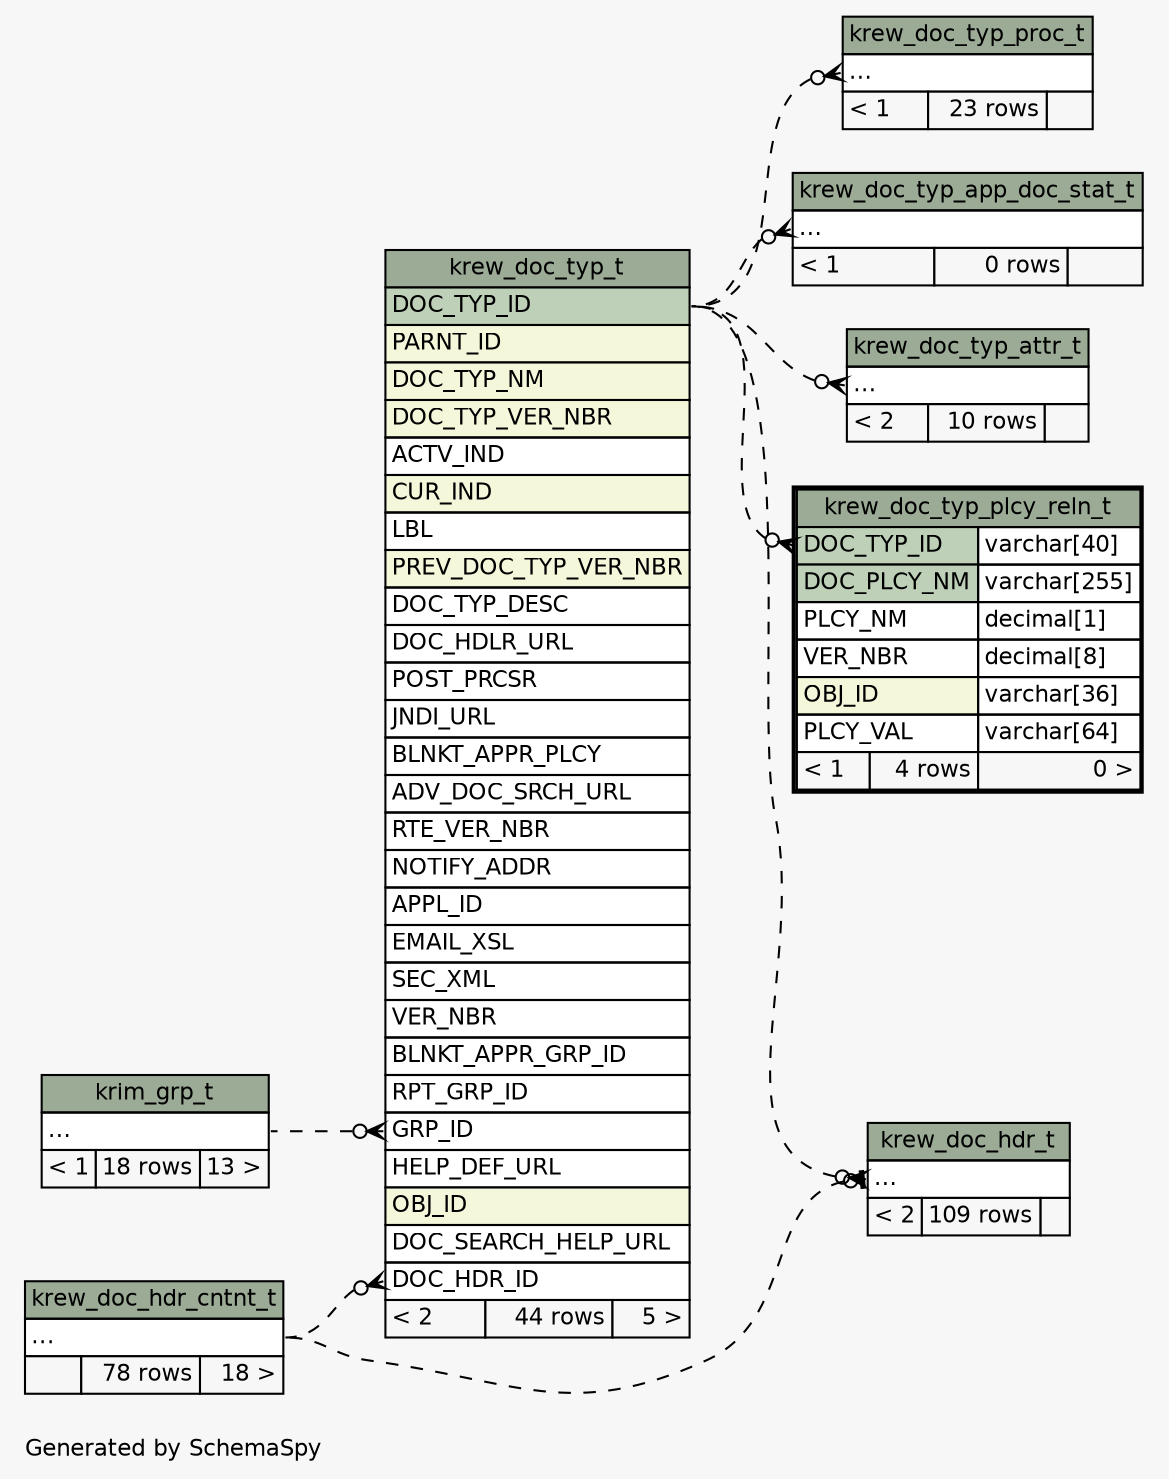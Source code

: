 // dot 2.28.0 on Mac OS X 10.7.2
// SchemaSpy rev 590
digraph "impliedTwoDegreesRelationshipsDiagram" {
  graph [
    rankdir="RL"
    bgcolor="#f7f7f7"
    label="\nGenerated by SchemaSpy"
    labeljust="l"
    nodesep="0.18"
    ranksep="0.46"
    fontname="Helvetica"
    fontsize="11"
  ];
  node [
    fontname="Helvetica"
    fontsize="11"
    shape="plaintext"
  ];
  edge [
    arrowsize="0.8"
  ];
  "krew_doc_hdr_t":"elipses":w -> "krew_doc_hdr_cntnt_t":"elipses":e [arrowhead=none dir=back arrowtail=teeodot style=dashed];
  "krew_doc_hdr_t":"elipses":w -> "krew_doc_typ_t":"DOC_TYP_ID":e [arrowhead=none dir=back arrowtail=crowodot style=dashed];
  "krew_doc_typ_app_doc_stat_t":"elipses":w -> "krew_doc_typ_t":"DOC_TYP_ID":e [arrowhead=none dir=back arrowtail=crowodot style=dashed];
  "krew_doc_typ_attr_t":"elipses":w -> "krew_doc_typ_t":"DOC_TYP_ID":e [arrowhead=none dir=back arrowtail=crowodot style=dashed];
  "krew_doc_typ_plcy_reln_t":"DOC_TYP_ID":w -> "krew_doc_typ_t":"DOC_TYP_ID":e [arrowhead=none dir=back arrowtail=crowodot style=dashed];
  "krew_doc_typ_proc_t":"elipses":w -> "krew_doc_typ_t":"DOC_TYP_ID":e [arrowhead=none dir=back arrowtail=crowodot style=dashed];
  "krew_doc_typ_t":"DOC_HDR_ID":w -> "krew_doc_hdr_cntnt_t":"elipses":e [arrowhead=none dir=back arrowtail=crowodot style=dashed];
  "krew_doc_typ_t":"GRP_ID":w -> "krim_grp_t":"elipses":e [arrowhead=none dir=back arrowtail=crowodot style=dashed];
  "krew_doc_hdr_cntnt_t" [
    label=<
    <TABLE BORDER="0" CELLBORDER="1" CELLSPACING="0" BGCOLOR="#ffffff">
      <TR><TD COLSPAN="3" BGCOLOR="#9bab96" ALIGN="CENTER">krew_doc_hdr_cntnt_t</TD></TR>
      <TR><TD PORT="elipses" COLSPAN="3" ALIGN="LEFT">...</TD></TR>
      <TR><TD ALIGN="LEFT" BGCOLOR="#f7f7f7">  </TD><TD ALIGN="RIGHT" BGCOLOR="#f7f7f7">78 rows</TD><TD ALIGN="RIGHT" BGCOLOR="#f7f7f7">18 &gt;</TD></TR>
    </TABLE>>
    URL="krew_doc_hdr_cntnt_t.html"
    tooltip="krew_doc_hdr_cntnt_t"
  ];
  "krew_doc_hdr_t" [
    label=<
    <TABLE BORDER="0" CELLBORDER="1" CELLSPACING="0" BGCOLOR="#ffffff">
      <TR><TD COLSPAN="3" BGCOLOR="#9bab96" ALIGN="CENTER">krew_doc_hdr_t</TD></TR>
      <TR><TD PORT="elipses" COLSPAN="3" ALIGN="LEFT">...</TD></TR>
      <TR><TD ALIGN="LEFT" BGCOLOR="#f7f7f7">&lt; 2</TD><TD ALIGN="RIGHT" BGCOLOR="#f7f7f7">109 rows</TD><TD ALIGN="RIGHT" BGCOLOR="#f7f7f7">  </TD></TR>
    </TABLE>>
    URL="krew_doc_hdr_t.html"
    tooltip="krew_doc_hdr_t"
  ];
  "krew_doc_typ_app_doc_stat_t" [
    label=<
    <TABLE BORDER="0" CELLBORDER="1" CELLSPACING="0" BGCOLOR="#ffffff">
      <TR><TD COLSPAN="3" BGCOLOR="#9bab96" ALIGN="CENTER">krew_doc_typ_app_doc_stat_t</TD></TR>
      <TR><TD PORT="elipses" COLSPAN="3" ALIGN="LEFT">...</TD></TR>
      <TR><TD ALIGN="LEFT" BGCOLOR="#f7f7f7">&lt; 1</TD><TD ALIGN="RIGHT" BGCOLOR="#f7f7f7">0 rows</TD><TD ALIGN="RIGHT" BGCOLOR="#f7f7f7">  </TD></TR>
    </TABLE>>
    URL="krew_doc_typ_app_doc_stat_t.html"
    tooltip="krew_doc_typ_app_doc_stat_t"
  ];
  "krew_doc_typ_attr_t" [
    label=<
    <TABLE BORDER="0" CELLBORDER="1" CELLSPACING="0" BGCOLOR="#ffffff">
      <TR><TD COLSPAN="3" BGCOLOR="#9bab96" ALIGN="CENTER">krew_doc_typ_attr_t</TD></TR>
      <TR><TD PORT="elipses" COLSPAN="3" ALIGN="LEFT">...</TD></TR>
      <TR><TD ALIGN="LEFT" BGCOLOR="#f7f7f7">&lt; 2</TD><TD ALIGN="RIGHT" BGCOLOR="#f7f7f7">10 rows</TD><TD ALIGN="RIGHT" BGCOLOR="#f7f7f7">  </TD></TR>
    </TABLE>>
    URL="krew_doc_typ_attr_t.html"
    tooltip="krew_doc_typ_attr_t"
  ];
  "krew_doc_typ_plcy_reln_t" [
    label=<
    <TABLE BORDER="2" CELLBORDER="1" CELLSPACING="0" BGCOLOR="#ffffff">
      <TR><TD COLSPAN="3" BGCOLOR="#9bab96" ALIGN="CENTER">krew_doc_typ_plcy_reln_t</TD></TR>
      <TR><TD PORT="DOC_TYP_ID" COLSPAN="2" BGCOLOR="#bed1b8" ALIGN="LEFT">DOC_TYP_ID</TD><TD PORT="DOC_TYP_ID.type" ALIGN="LEFT">varchar[40]</TD></TR>
      <TR><TD PORT="DOC_PLCY_NM" COLSPAN="2" BGCOLOR="#bed1b8" ALIGN="LEFT">DOC_PLCY_NM</TD><TD PORT="DOC_PLCY_NM.type" ALIGN="LEFT">varchar[255]</TD></TR>
      <TR><TD PORT="PLCY_NM" COLSPAN="2" ALIGN="LEFT">PLCY_NM</TD><TD PORT="PLCY_NM.type" ALIGN="LEFT">decimal[1]</TD></TR>
      <TR><TD PORT="VER_NBR" COLSPAN="2" ALIGN="LEFT">VER_NBR</TD><TD PORT="VER_NBR.type" ALIGN="LEFT">decimal[8]</TD></TR>
      <TR><TD PORT="OBJ_ID" COLSPAN="2" BGCOLOR="#f4f7da" ALIGN="LEFT">OBJ_ID</TD><TD PORT="OBJ_ID.type" ALIGN="LEFT">varchar[36]</TD></TR>
      <TR><TD PORT="PLCY_VAL" COLSPAN="2" ALIGN="LEFT">PLCY_VAL</TD><TD PORT="PLCY_VAL.type" ALIGN="LEFT">varchar[64]</TD></TR>
      <TR><TD ALIGN="LEFT" BGCOLOR="#f7f7f7">&lt; 1</TD><TD ALIGN="RIGHT" BGCOLOR="#f7f7f7">4 rows</TD><TD ALIGN="RIGHT" BGCOLOR="#f7f7f7">0 &gt;</TD></TR>
    </TABLE>>
    URL="krew_doc_typ_plcy_reln_t.html"
    tooltip="krew_doc_typ_plcy_reln_t"
  ];
  "krew_doc_typ_proc_t" [
    label=<
    <TABLE BORDER="0" CELLBORDER="1" CELLSPACING="0" BGCOLOR="#ffffff">
      <TR><TD COLSPAN="3" BGCOLOR="#9bab96" ALIGN="CENTER">krew_doc_typ_proc_t</TD></TR>
      <TR><TD PORT="elipses" COLSPAN="3" ALIGN="LEFT">...</TD></TR>
      <TR><TD ALIGN="LEFT" BGCOLOR="#f7f7f7">&lt; 1</TD><TD ALIGN="RIGHT" BGCOLOR="#f7f7f7">23 rows</TD><TD ALIGN="RIGHT" BGCOLOR="#f7f7f7">  </TD></TR>
    </TABLE>>
    URL="krew_doc_typ_proc_t.html"
    tooltip="krew_doc_typ_proc_t"
  ];
  "krew_doc_typ_t" [
    label=<
    <TABLE BORDER="0" CELLBORDER="1" CELLSPACING="0" BGCOLOR="#ffffff">
      <TR><TD COLSPAN="3" BGCOLOR="#9bab96" ALIGN="CENTER">krew_doc_typ_t</TD></TR>
      <TR><TD PORT="DOC_TYP_ID" COLSPAN="3" BGCOLOR="#bed1b8" ALIGN="LEFT">DOC_TYP_ID</TD></TR>
      <TR><TD PORT="PARNT_ID" COLSPAN="3" BGCOLOR="#f4f7da" ALIGN="LEFT">PARNT_ID</TD></TR>
      <TR><TD PORT="DOC_TYP_NM" COLSPAN="3" BGCOLOR="#f4f7da" ALIGN="LEFT">DOC_TYP_NM</TD></TR>
      <TR><TD PORT="DOC_TYP_VER_NBR" COLSPAN="3" BGCOLOR="#f4f7da" ALIGN="LEFT">DOC_TYP_VER_NBR</TD></TR>
      <TR><TD PORT="ACTV_IND" COLSPAN="3" ALIGN="LEFT">ACTV_IND</TD></TR>
      <TR><TD PORT="CUR_IND" COLSPAN="3" BGCOLOR="#f4f7da" ALIGN="LEFT">CUR_IND</TD></TR>
      <TR><TD PORT="LBL" COLSPAN="3" ALIGN="LEFT">LBL</TD></TR>
      <TR><TD PORT="PREV_DOC_TYP_VER_NBR" COLSPAN="3" BGCOLOR="#f4f7da" ALIGN="LEFT">PREV_DOC_TYP_VER_NBR</TD></TR>
      <TR><TD PORT="DOC_TYP_DESC" COLSPAN="3" ALIGN="LEFT">DOC_TYP_DESC</TD></TR>
      <TR><TD PORT="DOC_HDLR_URL" COLSPAN="3" ALIGN="LEFT">DOC_HDLR_URL</TD></TR>
      <TR><TD PORT="POST_PRCSR" COLSPAN="3" ALIGN="LEFT">POST_PRCSR</TD></TR>
      <TR><TD PORT="JNDI_URL" COLSPAN="3" ALIGN="LEFT">JNDI_URL</TD></TR>
      <TR><TD PORT="BLNKT_APPR_PLCY" COLSPAN="3" ALIGN="LEFT">BLNKT_APPR_PLCY</TD></TR>
      <TR><TD PORT="ADV_DOC_SRCH_URL" COLSPAN="3" ALIGN="LEFT">ADV_DOC_SRCH_URL</TD></TR>
      <TR><TD PORT="RTE_VER_NBR" COLSPAN="3" ALIGN="LEFT">RTE_VER_NBR</TD></TR>
      <TR><TD PORT="NOTIFY_ADDR" COLSPAN="3" ALIGN="LEFT">NOTIFY_ADDR</TD></TR>
      <TR><TD PORT="APPL_ID" COLSPAN="3" ALIGN="LEFT">APPL_ID</TD></TR>
      <TR><TD PORT="EMAIL_XSL" COLSPAN="3" ALIGN="LEFT">EMAIL_XSL</TD></TR>
      <TR><TD PORT="SEC_XML" COLSPAN="3" ALIGN="LEFT">SEC_XML</TD></TR>
      <TR><TD PORT="VER_NBR" COLSPAN="3" ALIGN="LEFT">VER_NBR</TD></TR>
      <TR><TD PORT="BLNKT_APPR_GRP_ID" COLSPAN="3" ALIGN="LEFT">BLNKT_APPR_GRP_ID</TD></TR>
      <TR><TD PORT="RPT_GRP_ID" COLSPAN="3" ALIGN="LEFT">RPT_GRP_ID</TD></TR>
      <TR><TD PORT="GRP_ID" COLSPAN="3" ALIGN="LEFT">GRP_ID</TD></TR>
      <TR><TD PORT="HELP_DEF_URL" COLSPAN="3" ALIGN="LEFT">HELP_DEF_URL</TD></TR>
      <TR><TD PORT="OBJ_ID" COLSPAN="3" BGCOLOR="#f4f7da" ALIGN="LEFT">OBJ_ID</TD></TR>
      <TR><TD PORT="DOC_SEARCH_HELP_URL" COLSPAN="3" ALIGN="LEFT">DOC_SEARCH_HELP_URL</TD></TR>
      <TR><TD PORT="DOC_HDR_ID" COLSPAN="3" ALIGN="LEFT">DOC_HDR_ID</TD></TR>
      <TR><TD ALIGN="LEFT" BGCOLOR="#f7f7f7">&lt; 2</TD><TD ALIGN="RIGHT" BGCOLOR="#f7f7f7">44 rows</TD><TD ALIGN="RIGHT" BGCOLOR="#f7f7f7">5 &gt;</TD></TR>
    </TABLE>>
    URL="krew_doc_typ_t.html"
    tooltip="krew_doc_typ_t"
  ];
  "krim_grp_t" [
    label=<
    <TABLE BORDER="0" CELLBORDER="1" CELLSPACING="0" BGCOLOR="#ffffff">
      <TR><TD COLSPAN="3" BGCOLOR="#9bab96" ALIGN="CENTER">krim_grp_t</TD></TR>
      <TR><TD PORT="elipses" COLSPAN="3" ALIGN="LEFT">...</TD></TR>
      <TR><TD ALIGN="LEFT" BGCOLOR="#f7f7f7">&lt; 1</TD><TD ALIGN="RIGHT" BGCOLOR="#f7f7f7">18 rows</TD><TD ALIGN="RIGHT" BGCOLOR="#f7f7f7">13 &gt;</TD></TR>
    </TABLE>>
    URL="krim_grp_t.html"
    tooltip="krim_grp_t"
  ];
}
